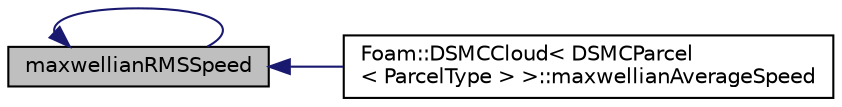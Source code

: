 digraph "maxwellianRMSSpeed"
{
  bgcolor="transparent";
  edge [fontname="Helvetica",fontsize="10",labelfontname="Helvetica",labelfontsize="10"];
  node [fontname="Helvetica",fontsize="10",shape=record];
  rankdir="LR";
  Node141 [label="maxwellianRMSSpeed",height=0.2,width=0.4,color="black", fillcolor="grey75", style="filled", fontcolor="black"];
  Node141 -> Node142 [dir="back",color="midnightblue",fontsize="10",style="solid",fontname="Helvetica"];
  Node142 [label="Foam::DSMCCloud\< DSMCParcel\l\< ParcelType \> \>::maxwellianAverageSpeed",height=0.2,width=0.4,color="black",URL="$a24813.html#a8a597e9ccd32532db2f98ab19c640f27"];
  Node141 -> Node141 [dir="back",color="midnightblue",fontsize="10",style="solid",fontname="Helvetica"];
}
